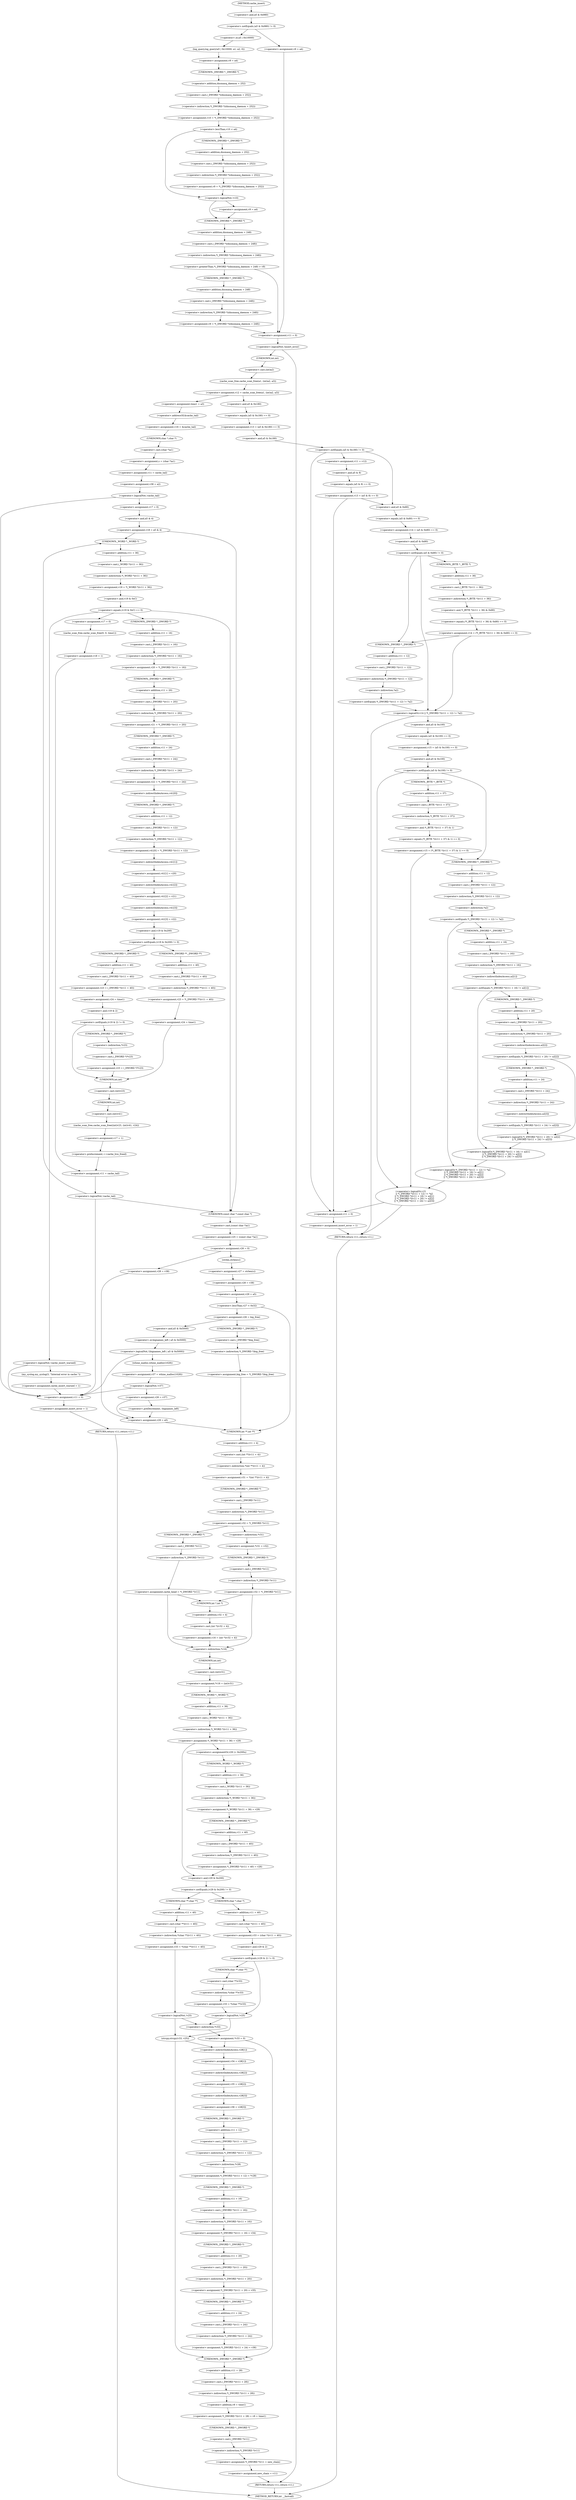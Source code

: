 digraph cache_insert {  
"1000173" [label = "(<operator>.notEquals,(a5 & 0x980) != 0)" ]
"1000174" [label = "(<operator>.and,a5 & 0x980)" ]
"1000179" [label = "(log_query,log_query(a5 | 0x10000, a1, a2, 0))" ]
"1000180" [label = "(<operator>.or,a5 | 0x10000)" ]
"1000186" [label = "(<operator>.assignment,v9 = a4)" ]
"1000189" [label = "(<operator>.assignment,v10 = *(_DWORD *)(dnsmasq_daemon + 252))" ]
"1000191" [label = "(<operator>.indirection,*(_DWORD *)(dnsmasq_daemon + 252))" ]
"1000192" [label = "(<operator>.cast,(_DWORD *)(dnsmasq_daemon + 252))" ]
"1000193" [label = "(UNKNOWN,_DWORD *,_DWORD *)" ]
"1000194" [label = "(<operator>.addition,dnsmasq_daemon + 252)" ]
"1000198" [label = "(<operator>.lessThan,v10 < a4)" ]
"1000201" [label = "(<operator>.assignment,v9 = *(_DWORD *)(dnsmasq_daemon + 252))" ]
"1000203" [label = "(<operator>.indirection,*(_DWORD *)(dnsmasq_daemon + 252))" ]
"1000204" [label = "(<operator>.cast,(_DWORD *)(dnsmasq_daemon + 252))" ]
"1000205" [label = "(UNKNOWN,_DWORD *,_DWORD *)" ]
"1000206" [label = "(<operator>.addition,dnsmasq_daemon + 252)" ]
"1000210" [label = "(<operator>.logicalNot,!v10)" ]
"1000212" [label = "(<operator>.assignment,v9 = a4)" ]
"1000216" [label = "(<operator>.greaterThan,*(_DWORD *)(dnsmasq_daemon + 248) > v9)" ]
"1000217" [label = "(<operator>.indirection,*(_DWORD *)(dnsmasq_daemon + 248))" ]
"1000218" [label = "(<operator>.cast,(_DWORD *)(dnsmasq_daemon + 248))" ]
"1000219" [label = "(UNKNOWN,_DWORD *,_DWORD *)" ]
"1000220" [label = "(<operator>.addition,dnsmasq_daemon + 248)" ]
"1000224" [label = "(<operator>.assignment,v9 = *(_DWORD *)(dnsmasq_daemon + 248))" ]
"1000226" [label = "(<operator>.indirection,*(_DWORD *)(dnsmasq_daemon + 248))" ]
"1000227" [label = "(<operator>.cast,(_DWORD *)(dnsmasq_daemon + 248))" ]
"1000228" [label = "(UNKNOWN,_DWORD *,_DWORD *)" ]
"1000229" [label = "(<operator>.addition,dnsmasq_daemon + 248)" ]
"1000234" [label = "(<operator>.assignment,v9 = a4)" ]
"1000237" [label = "(<operator>.assignment,v11 = 0)" ]
"1000241" [label = "(<operator>.logicalNot,!insert_error)" ]
"1000244" [label = "(<operator>.assignment,v12 = cache_scan_free(a1, (int)a2, a3))" ]
"1000246" [label = "(cache_scan_free,cache_scan_free(a1, (int)a2, a3))" ]
"1000248" [label = "(<operator>.cast,(int)a2)" ]
"1000249" [label = "(UNKNOWN,int,int)" ]
"1000255" [label = "(<operator>.assignment,v13 = (a5 & 0x180) == 0)" ]
"1000257" [label = "(<operator>.equals,(a5 & 0x180) == 0)" ]
"1000258" [label = "(<operator>.and,a5 & 0x180)" ]
"1000263" [label = "(<operator>.notEquals,(a5 & 0x180) != 0)" ]
"1000264" [label = "(<operator>.and,a5 & 0x180)" ]
"1000269" [label = "(<operator>.assignment,v11 = v12)" ]
"1000272" [label = "(<operator>.assignment,v13 = (a5 & 8) == 0)" ]
"1000274" [label = "(<operator>.equals,(a5 & 8) == 0)" ]
"1000275" [label = "(<operator>.and,a5 & 8)" ]
"1000282" [label = "(<operator>.assignment,v14 = (a5 & 0x80) == 0)" ]
"1000284" [label = "(<operator>.equals,(a5 & 0x80) == 0)" ]
"1000285" [label = "(<operator>.and,a5 & 0x80)" ]
"1000290" [label = "(<operator>.notEquals,(a5 & 0x80) != 0)" ]
"1000291" [label = "(<operator>.and,a5 & 0x80)" ]
"1000295" [label = "(<operator>.assignment,v14 = (*(_BYTE *)(v11 + 36) & 0x80) == 0)" ]
"1000297" [label = "(<operator>.equals,(*(_BYTE *)(v11 + 36) & 0x80) == 0)" ]
"1000298" [label = "(<operator>.and,*(_BYTE *)(v11 + 36) & 0x80)" ]
"1000299" [label = "(<operator>.indirection,*(_BYTE *)(v11 + 36))" ]
"1000300" [label = "(<operator>.cast,(_BYTE *)(v11 + 36))" ]
"1000301" [label = "(UNKNOWN,_BYTE *,_BYTE *)" ]
"1000302" [label = "(<operator>.addition,v11 + 36)" ]
"1000308" [label = "(<operator>.logicalOr,v14 || *(_DWORD *)(v11 + 12) != *a2)" ]
"1000310" [label = "(<operator>.notEquals,*(_DWORD *)(v11 + 12) != *a2)" ]
"1000311" [label = "(<operator>.indirection,*(_DWORD *)(v11 + 12))" ]
"1000312" [label = "(<operator>.cast,(_DWORD *)(v11 + 12))" ]
"1000313" [label = "(UNKNOWN,_DWORD *,_DWORD *)" ]
"1000314" [label = "(<operator>.addition,v11 + 12)" ]
"1000317" [label = "(<operator>.indirection,*a2)" ]
"1000320" [label = "(<operator>.assignment,v15 = (a5 & 0x100) == 0)" ]
"1000322" [label = "(<operator>.equals,(a5 & 0x100) == 0)" ]
"1000323" [label = "(<operator>.and,a5 & 0x100)" ]
"1000328" [label = "(<operator>.notEquals,(a5 & 0x100) != 0)" ]
"1000329" [label = "(<operator>.and,a5 & 0x100)" ]
"1000333" [label = "(<operator>.assignment,v15 = (*(_BYTE *)(v11 + 37) & 1) == 0)" ]
"1000335" [label = "(<operator>.equals,(*(_BYTE *)(v11 + 37) & 1) == 0)" ]
"1000336" [label = "(<operator>.and,*(_BYTE *)(v11 + 37) & 1)" ]
"1000337" [label = "(<operator>.indirection,*(_BYTE *)(v11 + 37))" ]
"1000338" [label = "(<operator>.cast,(_BYTE *)(v11 + 37))" ]
"1000339" [label = "(UNKNOWN,_BYTE *,_BYTE *)" ]
"1000340" [label = "(<operator>.addition,v11 + 37)" ]
"1000346" [label = "(<operator>.logicalOr,v15\n          || *(_DWORD *)(v11 + 12) != *a2\n          || *(_DWORD *)(v11 + 16) != a2[1]\n          || *(_DWORD *)(v11 + 20) != a2[2]\n          || *(_DWORD *)(v11 + 24) != a2[3])" ]
"1000348" [label = "(<operator>.logicalOr,*(_DWORD *)(v11 + 12) != *a2\n          || *(_DWORD *)(v11 + 16) != a2[1]\n          || *(_DWORD *)(v11 + 20) != a2[2]\n          || *(_DWORD *)(v11 + 24) != a2[3])" ]
"1000349" [label = "(<operator>.notEquals,*(_DWORD *)(v11 + 12) != *a2)" ]
"1000350" [label = "(<operator>.indirection,*(_DWORD *)(v11 + 12))" ]
"1000351" [label = "(<operator>.cast,(_DWORD *)(v11 + 12))" ]
"1000352" [label = "(UNKNOWN,_DWORD *,_DWORD *)" ]
"1000353" [label = "(<operator>.addition,v11 + 12)" ]
"1000356" [label = "(<operator>.indirection,*a2)" ]
"1000358" [label = "(<operator>.logicalOr,*(_DWORD *)(v11 + 16) != a2[1]\n          || *(_DWORD *)(v11 + 20) != a2[2]\n          || *(_DWORD *)(v11 + 24) != a2[3])" ]
"1000359" [label = "(<operator>.notEquals,*(_DWORD *)(v11 + 16) != a2[1])" ]
"1000360" [label = "(<operator>.indirection,*(_DWORD *)(v11 + 16))" ]
"1000361" [label = "(<operator>.cast,(_DWORD *)(v11 + 16))" ]
"1000362" [label = "(UNKNOWN,_DWORD *,_DWORD *)" ]
"1000363" [label = "(<operator>.addition,v11 + 16)" ]
"1000366" [label = "(<operator>.indirectIndexAccess,a2[1])" ]
"1000369" [label = "(<operator>.logicalOr,*(_DWORD *)(v11 + 20) != a2[2]\n          || *(_DWORD *)(v11 + 24) != a2[3])" ]
"1000370" [label = "(<operator>.notEquals,*(_DWORD *)(v11 + 20) != a2[2])" ]
"1000371" [label = "(<operator>.indirection,*(_DWORD *)(v11 + 20))" ]
"1000372" [label = "(<operator>.cast,(_DWORD *)(v11 + 20))" ]
"1000373" [label = "(UNKNOWN,_DWORD *,_DWORD *)" ]
"1000374" [label = "(<operator>.addition,v11 + 20)" ]
"1000377" [label = "(<operator>.indirectIndexAccess,a2[2])" ]
"1000380" [label = "(<operator>.notEquals,*(_DWORD *)(v11 + 24) != a2[3])" ]
"1000381" [label = "(<operator>.indirection,*(_DWORD *)(v11 + 24))" ]
"1000382" [label = "(<operator>.cast,(_DWORD *)(v11 + 24))" ]
"1000383" [label = "(UNKNOWN,_DWORD *,_DWORD *)" ]
"1000384" [label = "(<operator>.addition,v11 + 24)" ]
"1000387" [label = "(<operator>.indirectIndexAccess,a2[3])" ]
"1000392" [label = "(<operator>.assignment,v11 = 0)" ]
"1000395" [label = "(<operator>.assignment,insert_error = 1)" ]
"1000398" [label = "(RETURN,return v11;,return v11;)" ]
"1000400" [label = "(<operator>.assignment,time1 = a3)" ]
"1000403" [label = "(<operator>.assignment,v16 = &cache_tail)" ]
"1000405" [label = "(<operator>.addressOf,&cache_tail)" ]
"1000407" [label = "(<operator>.assignment,s = (char *)a1)" ]
"1000409" [label = "(<operator>.cast,(char *)a1)" ]
"1000410" [label = "(UNKNOWN,char *,char *)" ]
"1000412" [label = "(<operator>.assignment,v11 = cache_tail)" ]
"1000415" [label = "(<operator>.assignment,v38 = a2)" ]
"1000419" [label = "(<operator>.logicalNot,!cache_tail)" ]
"1000423" [label = "(<operator>.assignment,v11 = 0)" ]
"1000426" [label = "(<operator>.assignment,insert_error = 1)" ]
"1000429" [label = "(RETURN,return v11;,return v11;)" ]
"1000431" [label = "(<operator>.assignment,v17 = 0)" ]
"1000434" [label = "(<operator>.assignment,v18 = a5 & 4)" ]
"1000436" [label = "(<operator>.and,a5 & 4)" ]
"1000442" [label = "(<operator>.assignment,v19 = *(_WORD *)(v11 + 36))" ]
"1000444" [label = "(<operator>.indirection,*(_WORD *)(v11 + 36))" ]
"1000445" [label = "(<operator>.cast,(_WORD *)(v11 + 36))" ]
"1000446" [label = "(UNKNOWN,_WORD *,_WORD *)" ]
"1000447" [label = "(<operator>.addition,v11 + 36)" ]
"1000451" [label = "(<operator>.equals,(v19 & 0xC) == 0)" ]
"1000452" [label = "(<operator>.and,v19 & 0xC)" ]
"1000461" [label = "(<operator>.logicalNot,!cache_insert_warned)" ]
"1000464" [label = "(my_syslog,my_syslog(3, \"Internal error in cache.\"))" ]
"1000467" [label = "(<operator>.assignment,cache_insert_warned = 1)" ]
"1000474" [label = "(<operator>.assignment,v20 = *(_DWORD *)(v11 + 16))" ]
"1000476" [label = "(<operator>.indirection,*(_DWORD *)(v11 + 16))" ]
"1000477" [label = "(<operator>.cast,(_DWORD *)(v11 + 16))" ]
"1000478" [label = "(UNKNOWN,_DWORD *,_DWORD *)" ]
"1000479" [label = "(<operator>.addition,v11 + 16)" ]
"1000482" [label = "(<operator>.assignment,v21 = *(_DWORD *)(v11 + 20))" ]
"1000484" [label = "(<operator>.indirection,*(_DWORD *)(v11 + 20))" ]
"1000485" [label = "(<operator>.cast,(_DWORD *)(v11 + 20))" ]
"1000486" [label = "(UNKNOWN,_DWORD *,_DWORD *)" ]
"1000487" [label = "(<operator>.addition,v11 + 20)" ]
"1000490" [label = "(<operator>.assignment,v22 = *(_DWORD *)(v11 + 24))" ]
"1000492" [label = "(<operator>.indirection,*(_DWORD *)(v11 + 24))" ]
"1000493" [label = "(<operator>.cast,(_DWORD *)(v11 + 24))" ]
"1000494" [label = "(UNKNOWN,_DWORD *,_DWORD *)" ]
"1000495" [label = "(<operator>.addition,v11 + 24)" ]
"1000498" [label = "(<operator>.assignment,v41[0] = *(_DWORD *)(v11 + 12))" ]
"1000499" [label = "(<operator>.indirectIndexAccess,v41[0])" ]
"1000502" [label = "(<operator>.indirection,*(_DWORD *)(v11 + 12))" ]
"1000503" [label = "(<operator>.cast,(_DWORD *)(v11 + 12))" ]
"1000504" [label = "(UNKNOWN,_DWORD *,_DWORD *)" ]
"1000505" [label = "(<operator>.addition,v11 + 12)" ]
"1000508" [label = "(<operator>.assignment,v41[1] = v20)" ]
"1000509" [label = "(<operator>.indirectIndexAccess,v41[1])" ]
"1000513" [label = "(<operator>.assignment,v41[2] = v21)" ]
"1000514" [label = "(<operator>.indirectIndexAccess,v41[2])" ]
"1000518" [label = "(<operator>.assignment,v41[3] = v22)" ]
"1000519" [label = "(<operator>.indirectIndexAccess,v41[3])" ]
"1000524" [label = "(<operator>.notEquals,(v19 & 0x200) != 0)" ]
"1000525" [label = "(<operator>.and,v19 & 0x200)" ]
"1000530" [label = "(<operator>.assignment,v23 = *(_DWORD **)(v11 + 40))" ]
"1000532" [label = "(<operator>.indirection,*(_DWORD **)(v11 + 40))" ]
"1000533" [label = "(<operator>.cast,(_DWORD **)(v11 + 40))" ]
"1000534" [label = "(UNKNOWN,_DWORD **,_DWORD **)" ]
"1000535" [label = "(<operator>.addition,v11 + 40)" ]
"1000538" [label = "(<operator>.assignment,v24 = time1)" ]
"1000543" [label = "(<operator>.assignment,v23 = (_DWORD *)(v11 + 40))" ]
"1000545" [label = "(<operator>.cast,(_DWORD *)(v11 + 40))" ]
"1000546" [label = "(UNKNOWN,_DWORD *,_DWORD *)" ]
"1000547" [label = "(<operator>.addition,v11 + 40)" ]
"1000550" [label = "(<operator>.assignment,v24 = time1)" ]
"1000554" [label = "(<operator>.notEquals,(v19 & 2) != 0)" ]
"1000555" [label = "(<operator>.and,v19 & 2)" ]
"1000559" [label = "(<operator>.assignment,v23 = (_DWORD *)*v23)" ]
"1000561" [label = "(<operator>.cast,(_DWORD *)*v23)" ]
"1000562" [label = "(UNKNOWN,_DWORD *,_DWORD *)" ]
"1000563" [label = "(<operator>.indirection,*v23)" ]
"1000565" [label = "(cache_scan_free,cache_scan_free((int)v23, (int)v41, v24))" ]
"1000566" [label = "(<operator>.cast,(int)v23)" ]
"1000567" [label = "(UNKNOWN,int,int)" ]
"1000569" [label = "(<operator>.cast,(int)v41)" ]
"1000570" [label = "(UNKNOWN,int,int)" ]
"1000573" [label = "(<operator>.assignment,v17 = 1)" ]
"1000576" [label = "(<operator>.preIncrement,++cache_live_freed)" ]
"1000580" [label = "(<operator>.assignment,v17 = 0)" ]
"1000583" [label = "(cache_scan_free,cache_scan_free(0, 0, time1))" ]
"1000587" [label = "(<operator>.assignment,v18 = 1)" ]
"1000590" [label = "(<operator>.assignment,v11 = cache_tail)" ]
"1000594" [label = "(<operator>.logicalNot,!cache_tail)" ]
"1000597" [label = "(<operator>.assignment,v25 = (const char *)a1)" ]
"1000599" [label = "(<operator>.cast,(const char *)a1)" ]
"1000600" [label = "(UNKNOWN,const char *,const char *)" ]
"1000602" [label = "(<operator>.assignment,v26 = 0)" ]
"1000608" [label = "(<operator>.assignment,v27 = strlen(s))" ]
"1000610" [label = "(strlen,strlen(s))" ]
"1000612" [label = "(<operator>.assignment,v28 = v38)" ]
"1000615" [label = "(<operator>.assignment,v29 = a5)" ]
"1000619" [label = "(<operator>.lessThan,v27 < 0x32)" ]
"1000623" [label = "(<operator>.assignment,v26 = big_free)" ]
"1000629" [label = "(<operator>.assignment,big_free = *(_DWORD *)big_free)" ]
"1000631" [label = "(<operator>.indirection,*(_DWORD *)big_free)" ]
"1000632" [label = "(<operator>.cast,(_DWORD *)big_free)" ]
"1000633" [label = "(UNKNOWN,_DWORD *,_DWORD *)" ]
"1000637" [label = "(<operator>.logicalNot,!(bignames_left | a5 & 0x5000))" ]
"1000638" [label = "(<operator>.or,bignames_left | a5 & 0x5000)" ]
"1000640" [label = "(<operator>.and,a5 & 0x5000)" ]
"1000644" [label = "(<operator>.assignment,v37 = whine_malloc(1028))" ]
"1000646" [label = "(whine_malloc,whine_malloc(1028))" ]
"1000649" [label = "(<operator>.logicalNot,!v37)" ]
"1000652" [label = "(<operator>.assignment,v26 = v37)" ]
"1000657" [label = "(<operator>.preDecrement,--bignames_left)" ]
"1000661" [label = "(<operator>.assignment,v28 = v38)" ]
"1000664" [label = "(<operator>.assignment,v29 = a5)" ]
"1000668" [label = "(<operator>.assignment,v31 = *(int **)(v11 + 4))" ]
"1000670" [label = "(<operator>.indirection,*(int **)(v11 + 4))" ]
"1000671" [label = "(<operator>.cast,(int **)(v11 + 4))" ]
"1000672" [label = "(UNKNOWN,int **,int **)" ]
"1000673" [label = "(<operator>.addition,v11 + 4)" ]
"1000676" [label = "(<operator>.assignment,v32 = *(_DWORD *)v11)" ]
"1000678" [label = "(<operator>.indirection,*(_DWORD *)v11)" ]
"1000679" [label = "(<operator>.cast,(_DWORD *)v11)" ]
"1000680" [label = "(UNKNOWN,_DWORD *,_DWORD *)" ]
"1000685" [label = "(<operator>.assignment,*v31 = v32)" ]
"1000686" [label = "(<operator>.indirection,*v31)" ]
"1000689" [label = "(<operator>.assignment,v32 = *(_DWORD *)v11)" ]
"1000691" [label = "(<operator>.indirection,*(_DWORD *)v11)" ]
"1000692" [label = "(<operator>.cast,(_DWORD *)v11)" ]
"1000693" [label = "(UNKNOWN,_DWORD *,_DWORD *)" ]
"1000697" [label = "(<operator>.assignment,cache_head = *(_DWORD *)v11)" ]
"1000699" [label = "(<operator>.indirection,*(_DWORD *)v11)" ]
"1000700" [label = "(<operator>.cast,(_DWORD *)v11)" ]
"1000701" [label = "(UNKNOWN,_DWORD *,_DWORD *)" ]
"1000705" [label = "(<operator>.assignment,v16 = (int *)(v32 + 4))" ]
"1000707" [label = "(<operator>.cast,(int *)(v32 + 4))" ]
"1000708" [label = "(UNKNOWN,int *,int *)" ]
"1000709" [label = "(<operator>.addition,v32 + 4)" ]
"1000712" [label = "(<operator>.assignment,*v16 = (int)v31)" ]
"1000713" [label = "(<operator>.indirection,*v16)" ]
"1000715" [label = "(<operator>.cast,(int)v31)" ]
"1000716" [label = "(UNKNOWN,int,int)" ]
"1000718" [label = "(<operator>.assignment,*(_WORD *)(v11 + 36) = v29)" ]
"1000719" [label = "(<operator>.indirection,*(_WORD *)(v11 + 36))" ]
"1000720" [label = "(<operator>.cast,(_WORD *)(v11 + 36))" ]
"1000721" [label = "(UNKNOWN,_WORD *,_WORD *)" ]
"1000722" [label = "(<operator>.addition,v11 + 36)" ]
"1000729" [label = "(<operators>.assignmentOr,v29 |= 0x200u)" ]
"1000732" [label = "(<operator>.assignment,*(_WORD *)(v11 + 36) = v29)" ]
"1000733" [label = "(<operator>.indirection,*(_WORD *)(v11 + 36))" ]
"1000734" [label = "(<operator>.cast,(_WORD *)(v11 + 36))" ]
"1000735" [label = "(UNKNOWN,_WORD *,_WORD *)" ]
"1000736" [label = "(<operator>.addition,v11 + 36)" ]
"1000740" [label = "(<operator>.assignment,*(_DWORD *)(v11 + 40) = v26)" ]
"1000741" [label = "(<operator>.indirection,*(_DWORD *)(v11 + 40))" ]
"1000742" [label = "(<operator>.cast,(_DWORD *)(v11 + 40))" ]
"1000743" [label = "(UNKNOWN,_DWORD *,_DWORD *)" ]
"1000744" [label = "(<operator>.addition,v11 + 40)" ]
"1000749" [label = "(<operator>.notEquals,(v29 & 0x200) != 0)" ]
"1000750" [label = "(<operator>.and,v29 & 0x200)" ]
"1000755" [label = "(<operator>.assignment,v33 = *(char **)(v11 + 40))" ]
"1000757" [label = "(<operator>.indirection,*(char **)(v11 + 40))" ]
"1000758" [label = "(<operator>.cast,(char **)(v11 + 40))" ]
"1000759" [label = "(UNKNOWN,char **,char **)" ]
"1000760" [label = "(<operator>.addition,v11 + 40)" ]
"1000764" [label = "(<operator>.logicalNot,!v25)" ]
"1000768" [label = "(<operator>.assignment,*v33 = 0)" ]
"1000769" [label = "(<operator>.indirection,*v33)" ]
"1000775" [label = "(<operator>.assignment,v33 = (char *)(v11 + 40))" ]
"1000777" [label = "(<operator>.cast,(char *)(v11 + 40))" ]
"1000778" [label = "(UNKNOWN,char *,char *)" ]
"1000779" [label = "(<operator>.addition,v11 + 40)" ]
"1000783" [label = "(<operator>.notEquals,(v29 & 2) != 0)" ]
"1000784" [label = "(<operator>.and,v29 & 2)" ]
"1000788" [label = "(<operator>.assignment,v33 = *(char **)v33)" ]
"1000790" [label = "(<operator>.indirection,*(char **)v33)" ]
"1000791" [label = "(<operator>.cast,(char **)v33)" ]
"1000792" [label = "(UNKNOWN,char **,char **)" ]
"1000795" [label = "(<operator>.logicalNot,!v25)" ]
"1000798" [label = "(strcpy,strcpy(v33, v25))" ]
"1000805" [label = "(<operator>.assignment,v34 = v28[1])" ]
"1000807" [label = "(<operator>.indirectIndexAccess,v28[1])" ]
"1000810" [label = "(<operator>.assignment,v35 = v28[2])" ]
"1000812" [label = "(<operator>.indirectIndexAccess,v28[2])" ]
"1000815" [label = "(<operator>.assignment,v36 = v28[3])" ]
"1000817" [label = "(<operator>.indirectIndexAccess,v28[3])" ]
"1000820" [label = "(<operator>.assignment,*(_DWORD *)(v11 + 12) = *v28)" ]
"1000821" [label = "(<operator>.indirection,*(_DWORD *)(v11 + 12))" ]
"1000822" [label = "(<operator>.cast,(_DWORD *)(v11 + 12))" ]
"1000823" [label = "(UNKNOWN,_DWORD *,_DWORD *)" ]
"1000824" [label = "(<operator>.addition,v11 + 12)" ]
"1000827" [label = "(<operator>.indirection,*v28)" ]
"1000829" [label = "(<operator>.assignment,*(_DWORD *)(v11 + 16) = v34)" ]
"1000830" [label = "(<operator>.indirection,*(_DWORD *)(v11 + 16))" ]
"1000831" [label = "(<operator>.cast,(_DWORD *)(v11 + 16))" ]
"1000832" [label = "(UNKNOWN,_DWORD *,_DWORD *)" ]
"1000833" [label = "(<operator>.addition,v11 + 16)" ]
"1000837" [label = "(<operator>.assignment,*(_DWORD *)(v11 + 20) = v35)" ]
"1000838" [label = "(<operator>.indirection,*(_DWORD *)(v11 + 20))" ]
"1000839" [label = "(<operator>.cast,(_DWORD *)(v11 + 20))" ]
"1000840" [label = "(UNKNOWN,_DWORD *,_DWORD *)" ]
"1000841" [label = "(<operator>.addition,v11 + 20)" ]
"1000845" [label = "(<operator>.assignment,*(_DWORD *)(v11 + 24) = v36)" ]
"1000846" [label = "(<operator>.indirection,*(_DWORD *)(v11 + 24))" ]
"1000847" [label = "(<operator>.cast,(_DWORD *)(v11 + 24))" ]
"1000848" [label = "(UNKNOWN,_DWORD *,_DWORD *)" ]
"1000849" [label = "(<operator>.addition,v11 + 24)" ]
"1000853" [label = "(<operator>.assignment,*(_DWORD *)(v11 + 28) = v9 + time1)" ]
"1000854" [label = "(<operator>.indirection,*(_DWORD *)(v11 + 28))" ]
"1000855" [label = "(<operator>.cast,(_DWORD *)(v11 + 28))" ]
"1000856" [label = "(UNKNOWN,_DWORD *,_DWORD *)" ]
"1000857" [label = "(<operator>.addition,v11 + 28)" ]
"1000860" [label = "(<operator>.addition,v9 + time1)" ]
"1000863" [label = "(<operator>.assignment,*(_DWORD *)v11 = new_chain)" ]
"1000864" [label = "(<operator>.indirection,*(_DWORD *)v11)" ]
"1000865" [label = "(<operator>.cast,(_DWORD *)v11)" ]
"1000866" [label = "(UNKNOWN,_DWORD *,_DWORD *)" ]
"1000869" [label = "(<operator>.assignment,new_chain = v11)" ]
"1000872" [label = "(RETURN,return v11;,return v11;)" ]
"1000133" [label = "(METHOD,cache_insert)" ]
"1000874" [label = "(METHOD_RETURN,int __fastcall)" ]
  "1000173" -> "1000180" 
  "1000173" -> "1000234" 
  "1000174" -> "1000173" 
  "1000179" -> "1000186" 
  "1000180" -> "1000179" 
  "1000186" -> "1000193" 
  "1000189" -> "1000198" 
  "1000191" -> "1000189" 
  "1000192" -> "1000191" 
  "1000193" -> "1000194" 
  "1000194" -> "1000192" 
  "1000198" -> "1000205" 
  "1000198" -> "1000210" 
  "1000201" -> "1000210" 
  "1000203" -> "1000201" 
  "1000204" -> "1000203" 
  "1000205" -> "1000206" 
  "1000206" -> "1000204" 
  "1000210" -> "1000219" 
  "1000210" -> "1000212" 
  "1000212" -> "1000219" 
  "1000216" -> "1000228" 
  "1000216" -> "1000237" 
  "1000217" -> "1000216" 
  "1000218" -> "1000217" 
  "1000219" -> "1000220" 
  "1000220" -> "1000218" 
  "1000224" -> "1000237" 
  "1000226" -> "1000224" 
  "1000227" -> "1000226" 
  "1000228" -> "1000229" 
  "1000229" -> "1000227" 
  "1000234" -> "1000237" 
  "1000237" -> "1000241" 
  "1000241" -> "1000249" 
  "1000241" -> "1000872" 
  "1000244" -> "1000258" 
  "1000244" -> "1000400" 
  "1000246" -> "1000244" 
  "1000248" -> "1000246" 
  "1000249" -> "1000248" 
  "1000255" -> "1000264" 
  "1000257" -> "1000255" 
  "1000258" -> "1000257" 
  "1000263" -> "1000269" 
  "1000263" -> "1000392" 
  "1000263" -> "1000285" 
  "1000264" -> "1000263" 
  "1000269" -> "1000275" 
  "1000272" -> "1000392" 
  "1000272" -> "1000285" 
  "1000274" -> "1000272" 
  "1000275" -> "1000274" 
  "1000282" -> "1000291" 
  "1000284" -> "1000282" 
  "1000285" -> "1000284" 
  "1000290" -> "1000301" 
  "1000290" -> "1000313" 
  "1000290" -> "1000308" 
  "1000291" -> "1000290" 
  "1000295" -> "1000313" 
  "1000295" -> "1000308" 
  "1000297" -> "1000295" 
  "1000298" -> "1000297" 
  "1000299" -> "1000298" 
  "1000300" -> "1000299" 
  "1000301" -> "1000302" 
  "1000302" -> "1000300" 
  "1000308" -> "1000323" 
  "1000308" -> "1000398" 
  "1000310" -> "1000308" 
  "1000311" -> "1000317" 
  "1000312" -> "1000311" 
  "1000313" -> "1000314" 
  "1000314" -> "1000312" 
  "1000317" -> "1000310" 
  "1000320" -> "1000329" 
  "1000322" -> "1000320" 
  "1000323" -> "1000322" 
  "1000328" -> "1000339" 
  "1000328" -> "1000352" 
  "1000328" -> "1000346" 
  "1000329" -> "1000328" 
  "1000333" -> "1000352" 
  "1000333" -> "1000346" 
  "1000335" -> "1000333" 
  "1000336" -> "1000335" 
  "1000337" -> "1000336" 
  "1000338" -> "1000337" 
  "1000339" -> "1000340" 
  "1000340" -> "1000338" 
  "1000346" -> "1000392" 
  "1000346" -> "1000398" 
  "1000348" -> "1000346" 
  "1000349" -> "1000362" 
  "1000349" -> "1000348" 
  "1000350" -> "1000356" 
  "1000351" -> "1000350" 
  "1000352" -> "1000353" 
  "1000353" -> "1000351" 
  "1000356" -> "1000349" 
  "1000358" -> "1000348" 
  "1000359" -> "1000373" 
  "1000359" -> "1000358" 
  "1000360" -> "1000366" 
  "1000361" -> "1000360" 
  "1000362" -> "1000363" 
  "1000363" -> "1000361" 
  "1000366" -> "1000359" 
  "1000369" -> "1000358" 
  "1000370" -> "1000383" 
  "1000370" -> "1000369" 
  "1000371" -> "1000377" 
  "1000372" -> "1000371" 
  "1000373" -> "1000374" 
  "1000374" -> "1000372" 
  "1000377" -> "1000370" 
  "1000380" -> "1000369" 
  "1000381" -> "1000387" 
  "1000382" -> "1000381" 
  "1000383" -> "1000384" 
  "1000384" -> "1000382" 
  "1000387" -> "1000380" 
  "1000392" -> "1000395" 
  "1000395" -> "1000398" 
  "1000398" -> "1000874" 
  "1000400" -> "1000405" 
  "1000403" -> "1000410" 
  "1000405" -> "1000403" 
  "1000407" -> "1000412" 
  "1000409" -> "1000407" 
  "1000410" -> "1000409" 
  "1000412" -> "1000415" 
  "1000415" -> "1000419" 
  "1000419" -> "1000423" 
  "1000419" -> "1000431" 
  "1000423" -> "1000426" 
  "1000426" -> "1000429" 
  "1000429" -> "1000874" 
  "1000431" -> "1000436" 
  "1000434" -> "1000446" 
  "1000434" -> "1000600" 
  "1000436" -> "1000434" 
  "1000442" -> "1000452" 
  "1000444" -> "1000442" 
  "1000445" -> "1000444" 
  "1000446" -> "1000447" 
  "1000447" -> "1000445" 
  "1000451" -> "1000600" 
  "1000451" -> "1000461" 
  "1000451" -> "1000478" 
  "1000451" -> "1000580" 
  "1000452" -> "1000451" 
  "1000461" -> "1000464" 
  "1000461" -> "1000423" 
  "1000464" -> "1000467" 
  "1000467" -> "1000423" 
  "1000474" -> "1000486" 
  "1000476" -> "1000474" 
  "1000477" -> "1000476" 
  "1000478" -> "1000479" 
  "1000479" -> "1000477" 
  "1000482" -> "1000494" 
  "1000484" -> "1000482" 
  "1000485" -> "1000484" 
  "1000486" -> "1000487" 
  "1000487" -> "1000485" 
  "1000490" -> "1000499" 
  "1000492" -> "1000490" 
  "1000493" -> "1000492" 
  "1000494" -> "1000495" 
  "1000495" -> "1000493" 
  "1000498" -> "1000509" 
  "1000499" -> "1000504" 
  "1000502" -> "1000498" 
  "1000503" -> "1000502" 
  "1000504" -> "1000505" 
  "1000505" -> "1000503" 
  "1000508" -> "1000514" 
  "1000509" -> "1000508" 
  "1000513" -> "1000519" 
  "1000514" -> "1000513" 
  "1000518" -> "1000525" 
  "1000519" -> "1000518" 
  "1000524" -> "1000534" 
  "1000524" -> "1000546" 
  "1000525" -> "1000524" 
  "1000530" -> "1000538" 
  "1000532" -> "1000530" 
  "1000533" -> "1000532" 
  "1000534" -> "1000535" 
  "1000535" -> "1000533" 
  "1000538" -> "1000567" 
  "1000543" -> "1000550" 
  "1000545" -> "1000543" 
  "1000546" -> "1000547" 
  "1000547" -> "1000545" 
  "1000550" -> "1000555" 
  "1000554" -> "1000567" 
  "1000554" -> "1000562" 
  "1000555" -> "1000554" 
  "1000559" -> "1000567" 
  "1000561" -> "1000559" 
  "1000562" -> "1000563" 
  "1000563" -> "1000561" 
  "1000565" -> "1000573" 
  "1000566" -> "1000570" 
  "1000567" -> "1000566" 
  "1000569" -> "1000565" 
  "1000570" -> "1000569" 
  "1000573" -> "1000576" 
  "1000576" -> "1000590" 
  "1000580" -> "1000583" 
  "1000583" -> "1000587" 
  "1000587" -> "1000590" 
  "1000590" -> "1000594" 
  "1000594" -> "1000446" 
  "1000594" -> "1000600" 
  "1000594" -> "1000423" 
  "1000597" -> "1000602" 
  "1000599" -> "1000597" 
  "1000600" -> "1000599" 
  "1000602" -> "1000610" 
  "1000602" -> "1000661" 
  "1000608" -> "1000612" 
  "1000610" -> "1000608" 
  "1000612" -> "1000615" 
  "1000615" -> "1000619" 
  "1000619" -> "1000672" 
  "1000619" -> "1000623" 
  "1000623" -> "1000633" 
  "1000623" -> "1000640" 
  "1000629" -> "1000672" 
  "1000631" -> "1000629" 
  "1000632" -> "1000631" 
  "1000633" -> "1000632" 
  "1000637" -> "1000423" 
  "1000637" -> "1000646" 
  "1000638" -> "1000637" 
  "1000640" -> "1000638" 
  "1000644" -> "1000649" 
  "1000646" -> "1000644" 
  "1000649" -> "1000423" 
  "1000649" -> "1000652" 
  "1000652" -> "1000657" 
  "1000652" -> "1000664" 
  "1000657" -> "1000664" 
  "1000661" -> "1000664" 
  "1000664" -> "1000672" 
  "1000668" -> "1000680" 
  "1000670" -> "1000668" 
  "1000671" -> "1000670" 
  "1000672" -> "1000673" 
  "1000673" -> "1000671" 
  "1000676" -> "1000686" 
  "1000676" -> "1000701" 
  "1000678" -> "1000676" 
  "1000679" -> "1000678" 
  "1000680" -> "1000679" 
  "1000685" -> "1000693" 
  "1000686" -> "1000685" 
  "1000689" -> "1000708" 
  "1000689" -> "1000713" 
  "1000691" -> "1000689" 
  "1000692" -> "1000691" 
  "1000693" -> "1000692" 
  "1000697" -> "1000708" 
  "1000697" -> "1000713" 
  "1000699" -> "1000697" 
  "1000700" -> "1000699" 
  "1000701" -> "1000700" 
  "1000705" -> "1000713" 
  "1000707" -> "1000705" 
  "1000708" -> "1000709" 
  "1000709" -> "1000707" 
  "1000712" -> "1000721" 
  "1000713" -> "1000716" 
  "1000715" -> "1000712" 
  "1000716" -> "1000715" 
  "1000718" -> "1000729" 
  "1000718" -> "1000750" 
  "1000719" -> "1000718" 
  "1000720" -> "1000719" 
  "1000721" -> "1000722" 
  "1000722" -> "1000720" 
  "1000729" -> "1000735" 
  "1000732" -> "1000743" 
  "1000733" -> "1000732" 
  "1000734" -> "1000733" 
  "1000735" -> "1000736" 
  "1000736" -> "1000734" 
  "1000740" -> "1000750" 
  "1000741" -> "1000740" 
  "1000742" -> "1000741" 
  "1000743" -> "1000744" 
  "1000744" -> "1000742" 
  "1000749" -> "1000759" 
  "1000749" -> "1000778" 
  "1000750" -> "1000749" 
  "1000755" -> "1000764" 
  "1000757" -> "1000755" 
  "1000758" -> "1000757" 
  "1000759" -> "1000760" 
  "1000760" -> "1000758" 
  "1000764" -> "1000769" 
  "1000764" -> "1000798" 
  "1000768" -> "1000856" 
  "1000768" -> "1000807" 
  "1000769" -> "1000768" 
  "1000775" -> "1000784" 
  "1000777" -> "1000775" 
  "1000778" -> "1000779" 
  "1000779" -> "1000777" 
  "1000783" -> "1000792" 
  "1000783" -> "1000795" 
  "1000784" -> "1000783" 
  "1000788" -> "1000795" 
  "1000790" -> "1000788" 
  "1000791" -> "1000790" 
  "1000792" -> "1000791" 
  "1000795" -> "1000769" 
  "1000795" -> "1000798" 
  "1000798" -> "1000856" 
  "1000798" -> "1000807" 
  "1000805" -> "1000812" 
  "1000807" -> "1000805" 
  "1000810" -> "1000817" 
  "1000812" -> "1000810" 
  "1000815" -> "1000823" 
  "1000817" -> "1000815" 
  "1000820" -> "1000832" 
  "1000821" -> "1000827" 
  "1000822" -> "1000821" 
  "1000823" -> "1000824" 
  "1000824" -> "1000822" 
  "1000827" -> "1000820" 
  "1000829" -> "1000840" 
  "1000830" -> "1000829" 
  "1000831" -> "1000830" 
  "1000832" -> "1000833" 
  "1000833" -> "1000831" 
  "1000837" -> "1000848" 
  "1000838" -> "1000837" 
  "1000839" -> "1000838" 
  "1000840" -> "1000841" 
  "1000841" -> "1000839" 
  "1000845" -> "1000856" 
  "1000846" -> "1000845" 
  "1000847" -> "1000846" 
  "1000848" -> "1000849" 
  "1000849" -> "1000847" 
  "1000853" -> "1000866" 
  "1000854" -> "1000860" 
  "1000855" -> "1000854" 
  "1000856" -> "1000857" 
  "1000857" -> "1000855" 
  "1000860" -> "1000853" 
  "1000863" -> "1000869" 
  "1000864" -> "1000863" 
  "1000865" -> "1000864" 
  "1000866" -> "1000865" 
  "1000869" -> "1000872" 
  "1000872" -> "1000874" 
  "1000133" -> "1000174" 
}

